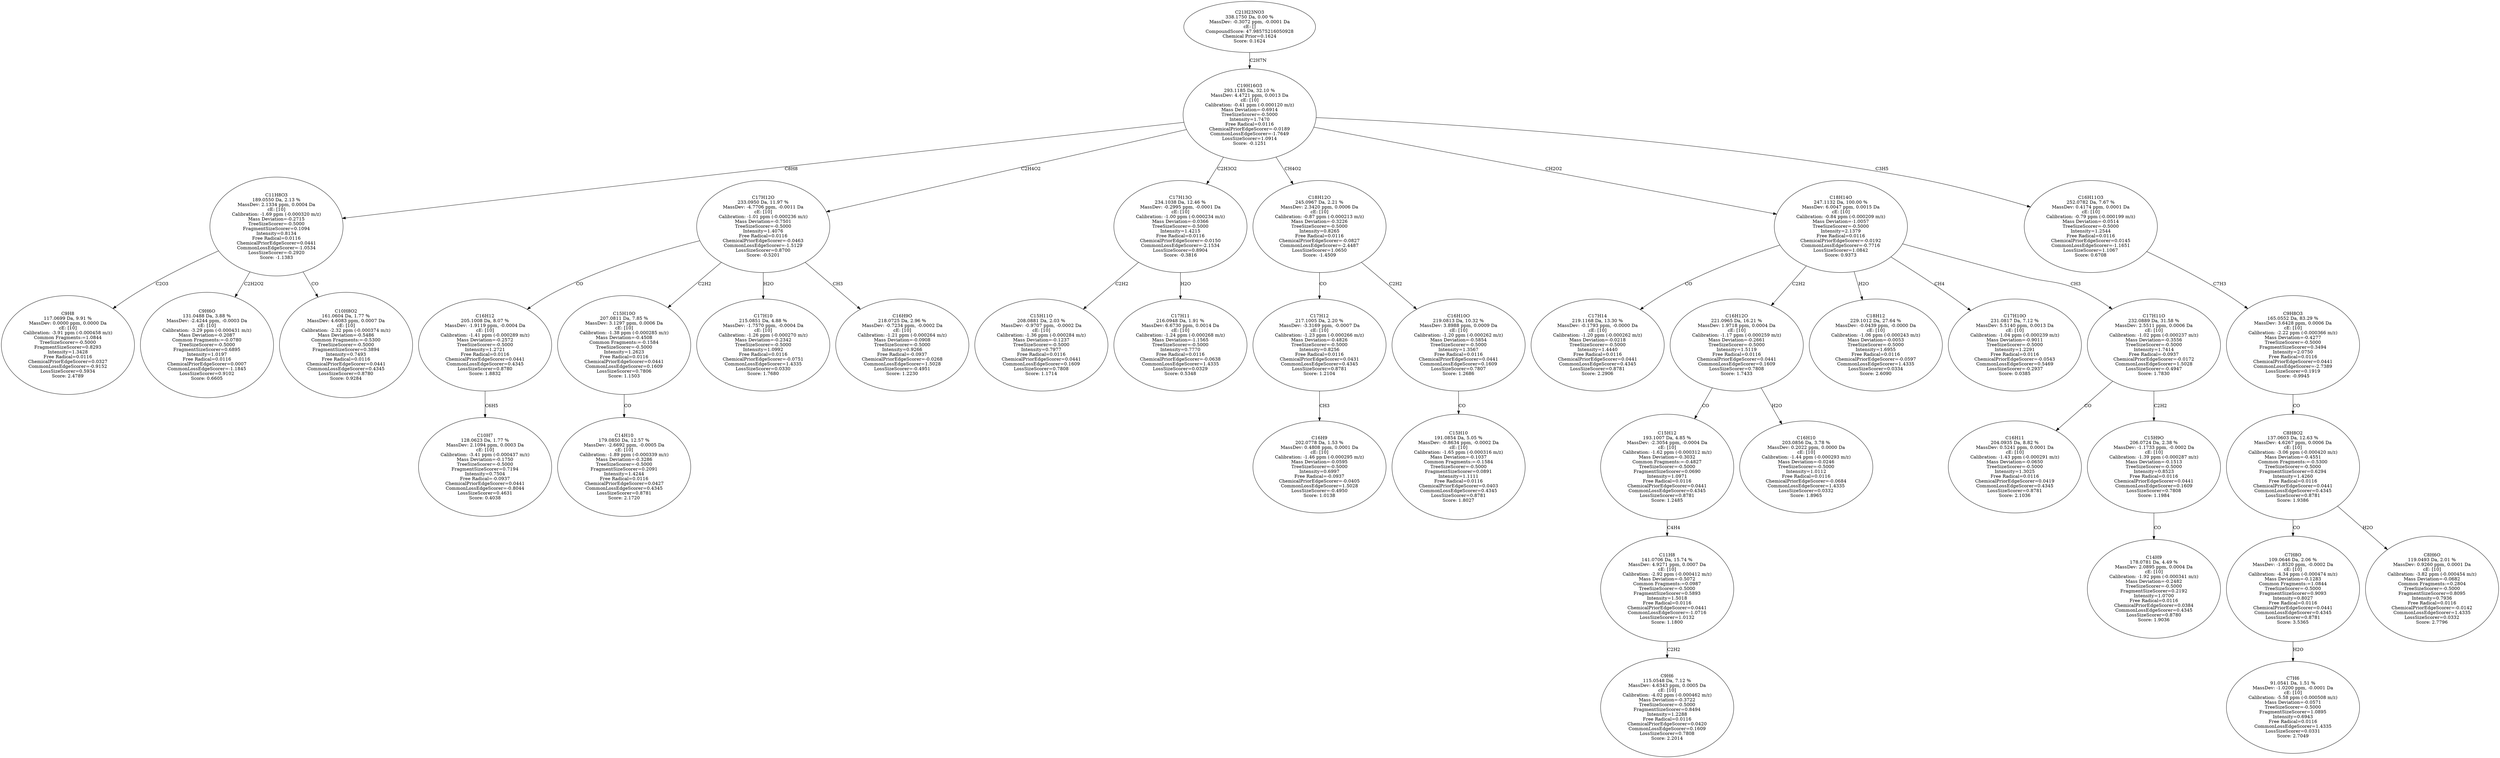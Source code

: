 strict digraph {
v1 [label="C9H8\n117.0699 Da, 9.91 %\nMassDev: 0.0000 ppm, 0.0000 Da\ncE: [10]\nCalibration: -3.91 ppm (-0.000458 m/z)\nCommon Fragments:=1.0844\nTreeSizeScorer=-0.5000\nFragmentSizeScorer=0.8293\nIntensity=1.3428\nFree Radical=0.0116\nChemicalPriorEdgeScorer=0.0327\nCommonLossEdgeScorer=-0.9152\nLossSizeScorer=0.5934\nScore: 2.4789"];
v2 [label="C9H6O\n131.0488 Da, 3.88 %\nMassDev: -2.4244 ppm, -0.0003 Da\ncE: [10]\nCalibration: -3.29 ppm (-0.000431 m/z)\nMass Deviation=-0.2087\nCommon Fragments:=-0.0780\nTreeSizeScorer=-0.5000\nFragmentSizeScorer=0.6895\nIntensity=1.0197\nFree Radical=0.0116\nChemicalPriorEdgeScorer=0.0007\nCommonLossEdgeScorer=-1.1845\nLossSizeScorer=0.9102\nScore: 0.6605"];
v3 [label="C10H8O2\n161.0604 Da, 1.77 %\nMassDev: 4.6083 ppm, 0.0007 Da\ncE: [10]\nCalibration: -2.32 ppm (-0.000374 m/z)\nMass Deviation=-0.5486\nCommon Fragments:=-0.5300\nTreeSizeScorer=-0.5000\nFragmentSizeScorer=0.3894\nIntensity=0.7493\nFree Radical=0.0116\nChemicalPriorEdgeScorer=0.0441\nCommonLossEdgeScorer=0.4345\nLossSizeScorer=0.8780\nScore: 0.9284"];
v4 [label="C11H8O3\n189.0550 Da, 2.13 %\nMassDev: 2.1334 ppm, 0.0004 Da\ncE: [10]\nCalibration: -1.69 ppm (-0.000320 m/z)\nMass Deviation=-0.2715\nTreeSizeScorer=-0.5000\nFragmentSizeScorer=0.1094\nIntensity=0.8134\nFree Radical=0.0116\nChemicalPriorEdgeScorer=0.0441\nCommonLossEdgeScorer=-1.0534\nLossSizeScorer=-0.2920\nScore: -1.1383"];
v5 [label="C10H7\n128.0623 Da, 1.77 %\nMassDev: 2.1094 ppm, 0.0003 Da\ncE: [10]\nCalibration: -3.41 ppm (-0.000437 m/z)\nMass Deviation=-0.1750\nTreeSizeScorer=-0.5000\nFragmentSizeScorer=0.7194\nIntensity=0.7504\nFree Radical=-0.0937\nChemicalPriorEdgeScorer=0.0441\nCommonLossEdgeScorer=-0.8044\nLossSizeScorer=0.4631\nScore: 0.4038"];
v6 [label="C16H12\n205.1008 Da, 8.07 %\nMassDev: -1.9119 ppm, -0.0004 Da\ncE: [10]\nCalibration: -1.41 ppm (-0.000289 m/z)\nMass Deviation=-0.2572\nTreeSizeScorer=-0.5000\nIntensity=1.2721\nFree Radical=0.0116\nChemicalPriorEdgeScorer=0.0441\nCommonLossEdgeScorer=0.4345\nLossSizeScorer=0.8780\nScore: 1.8832"];
v7 [label="C14H10\n179.0850 Da, 12.57 %\nMassDev: -2.6692 ppm, -0.0005 Da\ncE: [10]\nCalibration: -1.89 ppm (-0.000339 m/z)\nMass Deviation=-0.3286\nTreeSizeScorer=-0.5000\nFragmentSizeScorer=0.2091\nIntensity=1.4244\nFree Radical=0.0116\nChemicalPriorEdgeScorer=0.0427\nCommonLossEdgeScorer=0.4345\nLossSizeScorer=0.8781\nScore: 2.1720"];
v8 [label="C15H10O\n207.0811 Da, 7.85 %\nMassDev: 3.1297 ppm, 0.0006 Da\ncE: [10]\nCalibration: -1.38 ppm (-0.000285 m/z)\nMass Deviation=-0.4508\nCommon Fragments:=-0.1584\nTreeSizeScorer=-0.5000\nIntensity=1.2623\nFree Radical=0.0116\nChemicalPriorEdgeScorer=0.0441\nCommonLossEdgeScorer=0.1609\nLossSizeScorer=0.7806\nScore: 1.1503"];
v9 [label="C17H10\n215.0851 Da, 4.88 %\nMassDev: -1.7570 ppm, -0.0004 Da\ncE: [10]\nCalibration: -1.26 ppm (-0.000270 m/z)\nMass Deviation=-0.2342\nTreeSizeScorer=-0.5000\nIntensity=1.0992\nFree Radical=0.0116\nChemicalPriorEdgeScorer=-0.0751\nCommonLossEdgeScorer=1.4335\nLossSizeScorer=0.0330\nScore: 1.7680"];
v10 [label="C16H9O\n218.0725 Da, 2.96 %\nMassDev: -0.7234 ppm, -0.0002 Da\ncE: [10]\nCalibration: -1.21 ppm (-0.000264 m/z)\nMass Deviation=-0.0908\nTreeSizeScorer=-0.5000\nIntensity=0.9266\nFree Radical=-0.0937\nChemicalPriorEdgeScorer=-0.0268\nCommonLossEdgeScorer=1.5028\nLossSizeScorer=-0.4951\nScore: 1.2230"];
v11 [label="C17H12O\n233.0950 Da, 11.97 %\nMassDev: -4.7706 ppm, -0.0011 Da\ncE: [10]\nCalibration: -1.01 ppm (-0.000236 m/z)\nMass Deviation=-0.7501\nTreeSizeScorer=-0.5000\nIntensity=1.4076\nFree Radical=0.0116\nChemicalPriorEdgeScorer=-0.0463\nCommonLossEdgeScorer=-1.5129\nLossSizeScorer=0.8700\nScore: -0.5201"];
v12 [label="C15H11O\n208.0881 Da, 2.03 %\nMassDev: -0.9707 ppm, -0.0002 Da\ncE: [10]\nCalibration: -1.36 ppm (-0.000284 m/z)\nMass Deviation=-0.1237\nTreeSizeScorer=-0.5000\nIntensity=0.7977\nFree Radical=0.0116\nChemicalPriorEdgeScorer=0.0441\nCommonLossEdgeScorer=0.1609\nLossSizeScorer=0.7808\nScore: 1.1714"];
v13 [label="C17H11\n216.0948 Da, 1.91 %\nMassDev: 6.6730 ppm, 0.0014 Da\ncE: [10]\nCalibration: -1.24 ppm (-0.000268 m/z)\nMass Deviation=-1.1565\nTreeSizeScorer=-0.5000\nIntensity=0.7770\nFree Radical=0.0116\nChemicalPriorEdgeScorer=-0.0638\nCommonLossEdgeScorer=1.4335\nLossSizeScorer=0.0329\nScore: 0.5348"];
v14 [label="C17H13O\n234.1038 Da, 12.46 %\nMassDev: -0.2995 ppm, -0.0001 Da\ncE: [10]\nCalibration: -1.00 ppm (-0.000234 m/z)\nMass Deviation=-0.0366\nTreeSizeScorer=-0.5000\nIntensity=1.4215\nFree Radical=0.0116\nChemicalPriorEdgeScorer=-0.0150\nCommonLossEdgeScorer=-2.1534\nLossSizeScorer=0.8904\nScore: -0.3816"];
v15 [label="C16H9\n202.0778 Da, 1.53 %\nMassDev: 0.4808 ppm, 0.0001 Da\ncE: [10]\nCalibration: -1.46 ppm (-0.000295 m/z)\nMass Deviation=-0.0595\nTreeSizeScorer=-0.5000\nIntensity=0.6997\nFree Radical=-0.0937\nChemicalPriorEdgeScorer=-0.0405\nCommonLossEdgeScorer=1.5028\nLossSizeScorer=-0.4950\nScore: 1.0138"];
v16 [label="C17H12\n217.1005 Da, 2.20 %\nMassDev: -3.3169 ppm, -0.0007 Da\ncE: [10]\nCalibration: -1.23 ppm (-0.000266 m/z)\nMass Deviation=-0.4826\nTreeSizeScorer=-0.5000\nIntensity=0.8256\nFree Radical=0.0116\nChemicalPriorEdgeScorer=0.0431\nCommonLossEdgeScorer=0.4345\nLossSizeScorer=0.8781\nScore: 1.2104"];
v17 [label="C15H10\n191.0854 Da, 5.05 %\nMassDev: -0.8634 ppm, -0.0002 Da\ncE: [10]\nCalibration: -1.65 ppm (-0.000316 m/z)\nMass Deviation=-0.1037\nCommon Fragments:=-0.1584\nTreeSizeScorer=-0.5000\nFragmentSizeScorer=0.0891\nIntensity=1.1111\nFree Radical=0.0116\nChemicalPriorEdgeScorer=0.0403\nCommonLossEdgeScorer=0.4345\nLossSizeScorer=0.8781\nScore: 1.8027"];
v18 [label="C16H10O\n219.0813 Da, 10.32 %\nMassDev: 3.8988 ppm, 0.0009 Da\ncE: [10]\nCalibration: -1.20 ppm (-0.000262 m/z)\nMass Deviation=-0.5854\nTreeSizeScorer=-0.5000\nIntensity=1.3567\nFree Radical=0.0116\nChemicalPriorEdgeScorer=0.0441\nCommonLossEdgeScorer=0.1609\nLossSizeScorer=0.7807\nScore: 1.2686"];
v19 [label="C18H12O\n245.0967 Da, 2.21 %\nMassDev: 2.3420 ppm, 0.0006 Da\ncE: [10]\nCalibration: -0.87 ppm (-0.000213 m/z)\nMass Deviation=-0.3226\nTreeSizeScorer=-0.5000\nIntensity=0.8265\nFree Radical=0.0116\nChemicalPriorEdgeScorer=-0.0827\nCommonLossEdgeScorer=-2.4487\nLossSizeScorer=1.0650\nScore: -1.4509"];
v20 [label="C17H14\n219.1168 Da, 13.30 %\nMassDev: -0.1793 ppm, -0.0000 Da\ncE: [10]\nCalibration: -1.20 ppm (-0.000262 m/z)\nMass Deviation=-0.0218\nTreeSizeScorer=-0.5000\nIntensity=1.4440\nFree Radical=0.0116\nChemicalPriorEdgeScorer=0.0441\nCommonLossEdgeScorer=0.4345\nLossSizeScorer=0.8781\nScore: 2.2906"];
v21 [label="C9H6\n115.0548 Da, 7.12 %\nMassDev: 4.6343 ppm, 0.0005 Da\ncE: [10]\nCalibration: -4.02 ppm (-0.000462 m/z)\nMass Deviation=-0.3722\nTreeSizeScorer=-0.5000\nFragmentSizeScorer=0.8494\nIntensity=1.2288\nFree Radical=0.0116\nChemicalPriorEdgeScorer=0.0420\nCommonLossEdgeScorer=0.1609\nLossSizeScorer=0.7808\nScore: 2.2014"];
v22 [label="C11H8\n141.0706 Da, 15.74 %\nMassDev: 4.9271 ppm, 0.0007 Da\ncE: [10]\nCalibration: -2.92 ppm (-0.000412 m/z)\nMass Deviation=-0.5072\nCommon Fragments:=0.0987\nTreeSizeScorer=-0.5000\nFragmentSizeScorer=0.5893\nIntensity=1.5018\nFree Radical=0.0116\nChemicalPriorEdgeScorer=0.0441\nCommonLossEdgeScorer=-1.0716\nLossSizeScorer=1.0132\nScore: 1.1800"];
v23 [label="C15H12\n193.1007 Da, 4.85 %\nMassDev: -2.3054 ppm, -0.0004 Da\ncE: [10]\nCalibration: -1.62 ppm (-0.000312 m/z)\nMass Deviation=-0.3032\nCommon Fragments:=-0.4827\nTreeSizeScorer=-0.5000\nFragmentSizeScorer=0.0690\nIntensity=1.0971\nFree Radical=0.0116\nChemicalPriorEdgeScorer=0.0441\nCommonLossEdgeScorer=0.4345\nLossSizeScorer=0.8781\nScore: 1.2485"];
v24 [label="C16H10\n203.0856 Da, 3.78 %\nMassDev: 0.2022 ppm, 0.0000 Da\ncE: [10]\nCalibration: -1.44 ppm (-0.000293 m/z)\nMass Deviation=-0.0246\nTreeSizeScorer=-0.5000\nIntensity=1.0112\nFree Radical=0.0116\nChemicalPriorEdgeScorer=-0.0684\nCommonLossEdgeScorer=1.4335\nLossSizeScorer=0.0332\nScore: 1.8965"];
v25 [label="C16H12O\n221.0965 Da, 16.21 %\nMassDev: 1.9718 ppm, 0.0004 Da\ncE: [10]\nCalibration: -1.17 ppm (-0.000259 m/z)\nMass Deviation=-0.2661\nTreeSizeScorer=-0.5000\nIntensity=1.5119\nFree Radical=0.0116\nChemicalPriorEdgeScorer=0.0441\nCommonLossEdgeScorer=0.1609\nLossSizeScorer=0.7808\nScore: 1.7433"];
v26 [label="C18H12\n229.1012 Da, 27.64 %\nMassDev: -0.0439 ppm, -0.0000 Da\ncE: [10]\nCalibration: -1.06 ppm (-0.000243 m/z)\nMass Deviation=-0.0053\nTreeSizeScorer=-0.5000\nIntensity=1.6955\nFree Radical=0.0116\nChemicalPriorEdgeScorer=-0.0597\nCommonLossEdgeScorer=1.4335\nLossSizeScorer=0.0334\nScore: 2.6090"];
v27 [label="C17H10O\n231.0817 Da, 7.12 %\nMassDev: 5.5140 ppm, 0.0013 Da\ncE: [10]\nCalibration: -1.04 ppm (-0.000239 m/z)\nMass Deviation=-0.9011\nTreeSizeScorer=-0.5000\nIntensity=1.2291\nFree Radical=0.0116\nChemicalPriorEdgeScorer=-0.0543\nCommonLossEdgeScorer=0.5469\nLossSizeScorer=-0.2937\nScore: 0.0385"];
v28 [label="C16H11\n204.0935 Da, 8.82 %\nMassDev: 0.5241 ppm, 0.0001 Da\ncE: [10]\nCalibration: -1.43 ppm (-0.000291 m/z)\nMass Deviation=-0.0650\nTreeSizeScorer=-0.5000\nIntensity=1.3025\nFree Radical=0.0116\nChemicalPriorEdgeScorer=0.0419\nCommonLossEdgeScorer=0.4345\nLossSizeScorer=0.8781\nScore: 2.1036"];
v29 [label="C14H9\n178.0781 Da, 4.49 %\nMassDev: 2.0895 ppm, 0.0004 Da\ncE: [10]\nCalibration: -1.92 ppm (-0.000341 m/z)\nMass Deviation=-0.2482\nTreeSizeScorer=-0.5000\nFragmentSizeScorer=0.2192\nIntensity=1.0700\nFree Radical=0.0116\nChemicalPriorEdgeScorer=0.0384\nCommonLossEdgeScorer=0.4345\nLossSizeScorer=0.8780\nScore: 1.9036"];
v30 [label="C15H9O\n206.0724 Da, 2.38 %\nMassDev: -1.1733 ppm, -0.0002 Da\ncE: [10]\nCalibration: -1.39 ppm (-0.000287 m/z)\nMass Deviation=-0.1513\nTreeSizeScorer=-0.5000\nIntensity=0.8523\nFree Radical=0.0116\nChemicalPriorEdgeScorer=0.0441\nCommonLossEdgeScorer=0.1609\nLossSizeScorer=0.7808\nScore: 1.1984"];
v31 [label="C17H11O\n232.0889 Da, 31.58 %\nMassDev: 2.5511 ppm, 0.0006 Da\ncE: [10]\nCalibration: -1.02 ppm (-0.000237 m/z)\nMass Deviation=-0.3556\nTreeSizeScorer=-0.5000\nIntensity=1.7414\nFree Radical=-0.0937\nChemicalPriorEdgeScorer=-0.0172\nCommonLossEdgeScorer=1.5028\nLossSizeScorer=-0.4947\nScore: 1.7830"];
v32 [label="C18H14O\n247.1132 Da, 100.00 %\nMassDev: 6.0047 ppm, 0.0015 Da\ncE: [10]\nCalibration: -0.84 ppm (-0.000209 m/z)\nMass Deviation=-1.0057\nTreeSizeScorer=-0.5000\nIntensity=2.1379\nFree Radical=0.0116\nChemicalPriorEdgeScorer=-0.0192\nCommonLossEdgeScorer=-0.7716\nLossSizeScorer=1.0842\nScore: 0.9373"];
v33 [label="C7H6\n91.0541 Da, 1.51 %\nMassDev: -1.0200 ppm, -0.0001 Da\ncE: [10]\nCalibration: -5.58 ppm (-0.000508 m/z)\nMass Deviation=-0.0571\nTreeSizeScorer=-0.5000\nFragmentSizeScorer=1.0895\nIntensity=0.6943\nFree Radical=0.0116\nCommonLossEdgeScorer=1.4335\nLossSizeScorer=0.0331\nScore: 2.7049"];
v34 [label="C7H8O\n109.0646 Da, 2.06 %\nMassDev: -1.8520 ppm, -0.0002 Da\ncE: [10]\nCalibration: -4.34 ppm (-0.000474 m/z)\nMass Deviation=-0.1283\nCommon Fragments:=1.0844\nTreeSizeScorer=-0.5000\nFragmentSizeScorer=0.9093\nIntensity=0.8027\nFree Radical=0.0116\nChemicalPriorEdgeScorer=0.0441\nCommonLossEdgeScorer=0.4345\nLossSizeScorer=0.8781\nScore: 3.5365"];
v35 [label="C8H6O\n119.0493 Da, 2.01 %\nMassDev: 0.9260 ppm, 0.0001 Da\ncE: [10]\nCalibration: -3.82 ppm (-0.000454 m/z)\nMass Deviation=-0.0682\nCommon Fragments:=0.2804\nTreeSizeScorer=-0.5000\nFragmentSizeScorer=0.8095\nIntensity=0.7936\nFree Radical=0.0116\nChemicalPriorEdgeScorer=-0.0142\nCommonLossEdgeScorer=1.4335\nLossSizeScorer=0.0332\nScore: 2.7796"];
v36 [label="C8H8O2\n137.0603 Da, 12.63 %\nMassDev: 4.6267 ppm, 0.0006 Da\ncE: [10]\nCalibration: -3.06 ppm (-0.000420 m/z)\nMass Deviation=-0.4551\nCommon Fragments:=-0.5300\nTreeSizeScorer=-0.5000\nFragmentSizeScorer=0.6294\nIntensity=1.4260\nFree Radical=0.0116\nChemicalPriorEdgeScorer=0.0441\nCommonLossEdgeScorer=0.4345\nLossSizeScorer=0.8781\nScore: 1.9386"];
v37 [label="C9H8O3\n165.0552 Da, 83.29 %\nMassDev: 3.6428 ppm, 0.0006 Da\ncE: [10]\nCalibration: -2.22 ppm (-0.000366 m/z)\nMass Deviation=-0.4277\nTreeSizeScorer=-0.5000\nFragmentSizeScorer=0.3494\nIntensity=2.0750\nFree Radical=0.0116\nChemicalPriorEdgeScorer=0.0441\nCommonLossEdgeScorer=-2.7389\nLossSizeScorer=0.1919\nScore: -0.9945"];
v38 [label="C16H11O3\n252.0782 Da, 7.67 %\nMassDev: 0.4174 ppm, 0.0001 Da\ncE: [10]\nCalibration: -0.79 ppm (-0.000199 m/z)\nMass Deviation=-0.0514\nTreeSizeScorer=-0.5000\nIntensity=1.2544\nFree Radical=0.0116\nChemicalPriorEdgeScorer=0.0145\nCommonLossEdgeScorer=-1.1651\nLossSizeScorer=1.1067\nScore: 0.6708"];
v39 [label="C19H16O3\n293.1185 Da, 32.10 %\nMassDev: 4.4721 ppm, 0.0013 Da\ncE: [10]\nCalibration: -0.41 ppm (-0.000120 m/z)\nMass Deviation=-0.6914\nTreeSizeScorer=-0.5000\nIntensity=1.7470\nFree Radical=0.0116\nChemicalPriorEdgeScorer=-0.0189\nCommonLossEdgeScorer=-1.7649\nLossSizeScorer=1.0914\nScore: -0.1251"];
v40 [label="C21H23NO3\n338.1750 Da, 0.00 %\nMassDev: -0.3072 ppm, -0.0001 Da\ncE: []\nCompoundScore: 47.98575216050928\nChemical Prior=0.1624\nScore: 0.1624"];
v4 -> v1 [label="C2O3"];
v4 -> v2 [label="C2H2O2"];
v4 -> v3 [label="CO"];
v39 -> v4 [label="C8H8"];
v6 -> v5 [label="C6H5"];
v11 -> v6 [label="CO"];
v8 -> v7 [label="CO"];
v11 -> v8 [label="C2H2"];
v11 -> v9 [label="H2O"];
v11 -> v10 [label="CH3"];
v39 -> v11 [label="C2H4O2"];
v14 -> v12 [label="C2H2"];
v14 -> v13 [label="H2O"];
v39 -> v14 [label="C2H3O2"];
v16 -> v15 [label="CH3"];
v19 -> v16 [label="CO"];
v18 -> v17 [label="CO"];
v19 -> v18 [label="C2H2"];
v39 -> v19 [label="CH4O2"];
v32 -> v20 [label="CO"];
v22 -> v21 [label="C2H2"];
v23 -> v22 [label="C4H4"];
v25 -> v23 [label="CO"];
v25 -> v24 [label="H2O"];
v32 -> v25 [label="C2H2"];
v32 -> v26 [label="H2O"];
v32 -> v27 [label="CH4"];
v31 -> v28 [label="CO"];
v30 -> v29 [label="CO"];
v31 -> v30 [label="C2H2"];
v32 -> v31 [label="CH3"];
v39 -> v32 [label="CH2O2"];
v34 -> v33 [label="H2O"];
v36 -> v34 [label="CO"];
v36 -> v35 [label="H2O"];
v37 -> v36 [label="CO"];
v38 -> v37 [label="C7H3"];
v39 -> v38 [label="C3H5"];
v40 -> v39 [label="C2H7N"];
}